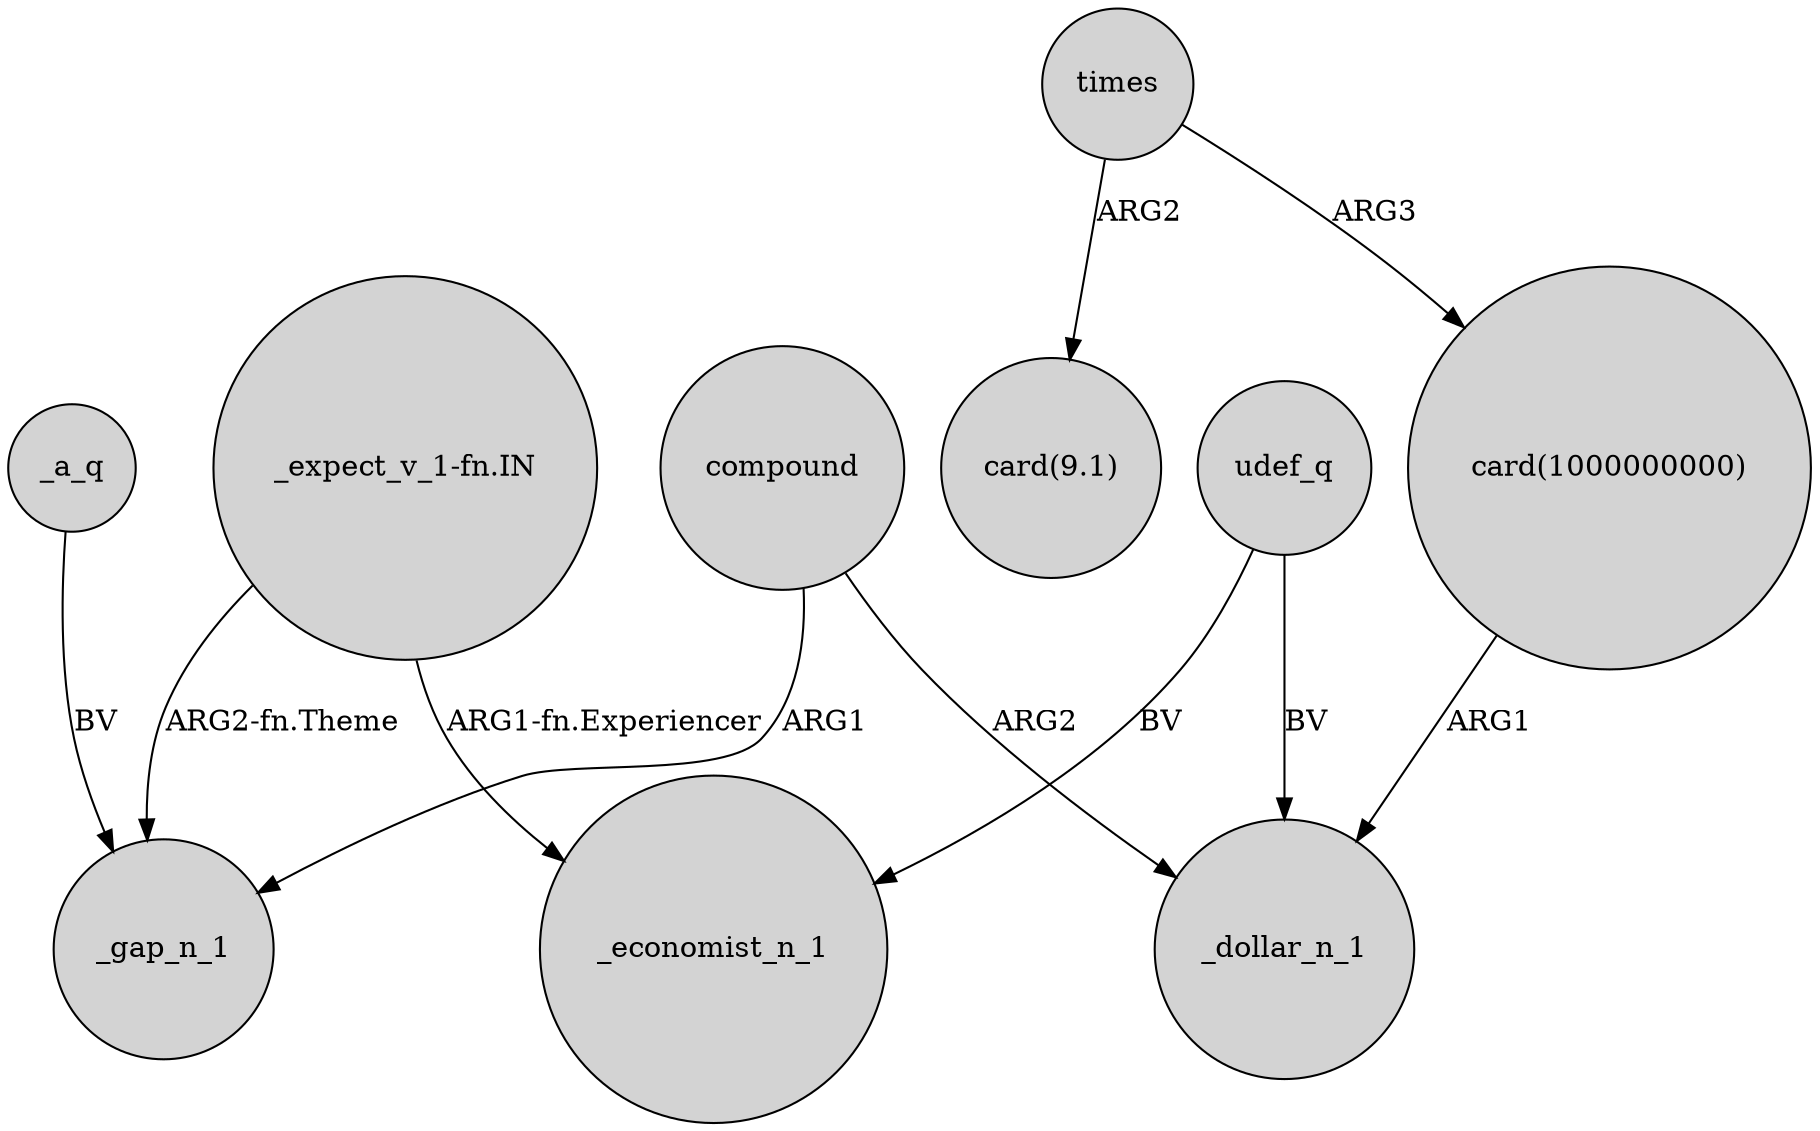 digraph {
	node [shape=circle style=filled]
	"_expect_v_1-fn.IN" -> _gap_n_1 [label="ARG2-fn.Theme"]
	compound -> _gap_n_1 [label=ARG1]
	times -> "card(9.1)" [label=ARG2]
	udef_q -> _dollar_n_1 [label=BV]
	udef_q -> _economist_n_1 [label=BV]
	"card(1000000000)" -> _dollar_n_1 [label=ARG1]
	compound -> _dollar_n_1 [label=ARG2]
	"_expect_v_1-fn.IN" -> _economist_n_1 [label="ARG1-fn.Experiencer"]
	times -> "card(1000000000)" [label=ARG3]
	_a_q -> _gap_n_1 [label=BV]
}
